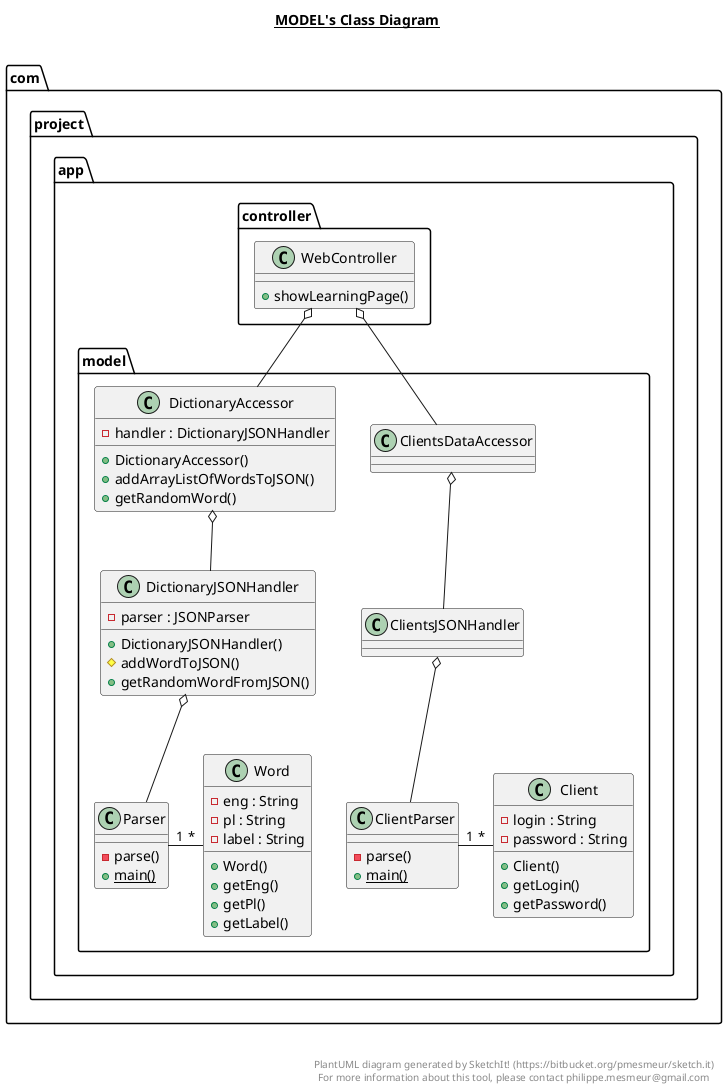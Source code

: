 @startuml

title __MODEL's Class Diagram__\n

  package com.project.app {
    package com.project.app.model {
      class Client {
          - login : String
          - password : String
          + Client()
          + getLogin()
          + getPassword()
      }
    }
  }
  

  package com.project.app {
    package com.project.app.model {
      class ClientsDataAccessor {
      }
    }
  }

  package com.project.app {
      package com.project.app.model {
        class ClientParser {
            - parse()
            {static} + main()
        }
      }
   }
  

  package com.project.app {
    package com.project.app.model {
      class ClientsJSONHandler {
      }
    }
  }
  

  package com.project.app {
    package com.project.app.model {
      class DictionaryAccessor {
          - handler : DictionaryJSONHandler
          + DictionaryAccessor()
          + addArrayListOfWordsToJSON()
          + getRandomWord()
      }
    }
  }
  

  package com.project.app {
    package com.project.app.model {
      class DictionaryJSONHandler {
          - parser : JSONParser
          + DictionaryJSONHandler()
          # addWordToJSON()
          + getRandomWordFromJSON()
      }
    }
  }
  

  package com.project.app {
    package com.project.app.model {
      class Parser {
          - parse()
          {static} + main()
      }
    }
  }

  package com.project.app {
    package com.project.app.model {
      class Word {
          - eng : String
          - pl : String
          - label : String
          + Word()
          + getEng()
          + getPl()
          + getLabel()
      }
    }
  }

  package com.project.app {
      package com.project.app.controller {
        class WebController {
            + showLearningPage()
        }
      }
  }

  package com.project.app {
      package com.project.app.model {
        DictionaryAccessor o-- DictionaryJSONHandler
        DictionaryJSONHandler  o-- Parser
        Parser "1" - "*" Word
        WebController o-- DictionaryAccessor
        ClientsDataAccessor o-- ClientsJSONHandler
        ClientsJSONHandler  o-- ClientParser
        ClientParser "1" - "*" Client
        WebController o-- ClientsDataAccessor
      }
  }


right footer


PlantUML diagram generated by SketchIt! (https://bitbucket.org/pmesmeur/sketch.it)
For more information about this tool, please contact philippe.mesmeur@gmail.com
endfooter

@enduml
